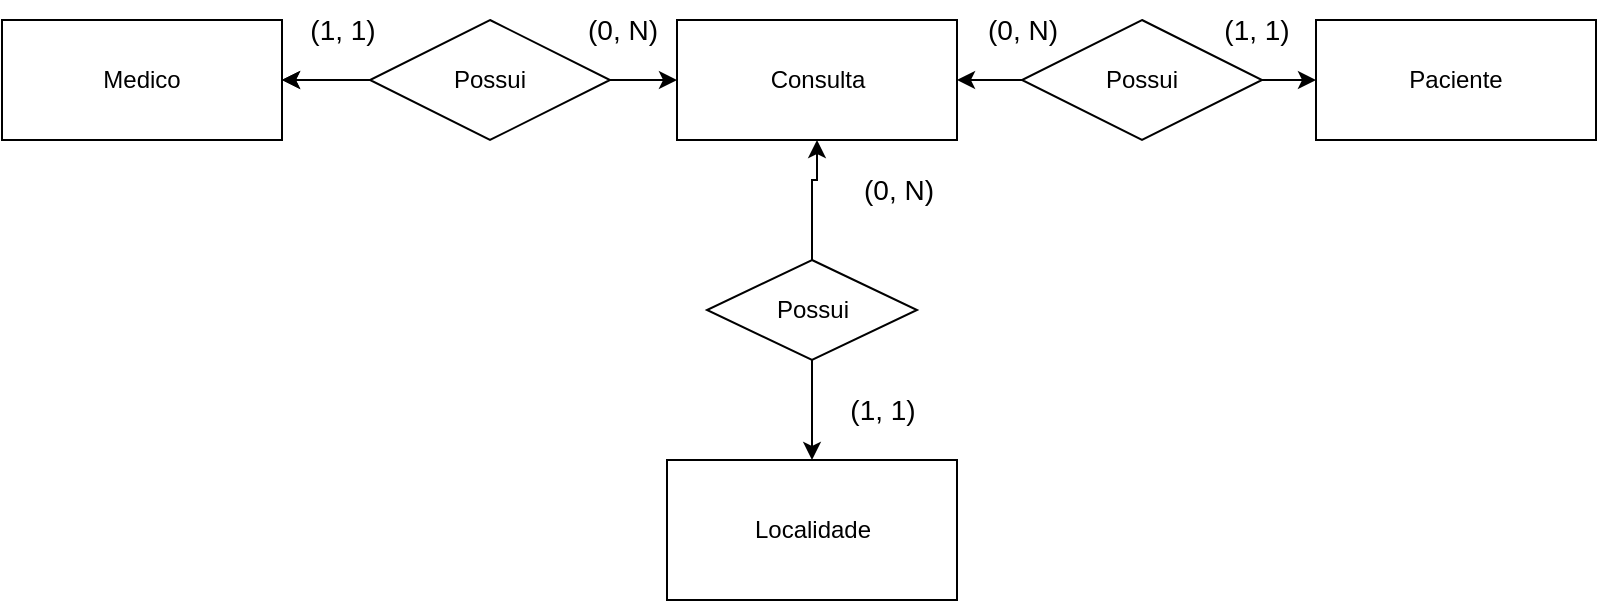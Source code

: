 <mxfile version="26.2.3" pages="3">
  <diagram name="Modelo Conceitual" id="pre1NASIGJt4i8vfTxJK">
    <mxGraphModel dx="1044" dy="562" grid="1" gridSize="10" guides="1" tooltips="1" connect="1" arrows="1" fold="1" page="1" pageScale="1" pageWidth="827" pageHeight="1169" math="0" shadow="0">
      <root>
        <mxCell id="0" />
        <mxCell id="1" parent="0" />
        <mxCell id="M2KCgDMzmVNEUWWBMX7P-1" value="Medico" style="whiteSpace=wrap;html=1;align=center;" vertex="1" parent="1">
          <mxGeometry x="30" y="130" width="140" height="60" as="geometry" />
        </mxCell>
        <mxCell id="M2KCgDMzmVNEUWWBMX7P-2" value="Paciente" style="whiteSpace=wrap;html=1;align=center;" vertex="1" parent="1">
          <mxGeometry x="687" y="130" width="140" height="60" as="geometry" />
        </mxCell>
        <mxCell id="M2KCgDMzmVNEUWWBMX7P-3" value="Consulta" style="whiteSpace=wrap;html=1;align=center;" vertex="1" parent="1">
          <mxGeometry x="367.5" y="130" width="140" height="60" as="geometry" />
        </mxCell>
        <mxCell id="M2KCgDMzmVNEUWWBMX7P-4" value="Localidade" style="whiteSpace=wrap;html=1;align=center;" vertex="1" parent="1">
          <mxGeometry x="362.5" y="350" width="145" height="70" as="geometry" />
        </mxCell>
        <mxCell id="M2KCgDMzmVNEUWWBMX7P-13" style="edgeStyle=orthogonalEdgeStyle;rounded=0;orthogonalLoop=1;jettySize=auto;html=1;entryX=1;entryY=0.5;entryDx=0;entryDy=0;" edge="1" parent="1" source="M2KCgDMzmVNEUWWBMX7P-12" target="M2KCgDMzmVNEUWWBMX7P-1">
          <mxGeometry relative="1" as="geometry" />
        </mxCell>
        <mxCell id="M2KCgDMzmVNEUWWBMX7P-14" style="edgeStyle=orthogonalEdgeStyle;rounded=0;orthogonalLoop=1;jettySize=auto;html=1;entryX=0;entryY=0.5;entryDx=0;entryDy=0;" edge="1" parent="1" source="M2KCgDMzmVNEUWWBMX7P-12" target="M2KCgDMzmVNEUWWBMX7P-3">
          <mxGeometry relative="1" as="geometry" />
        </mxCell>
        <mxCell id="M2KCgDMzmVNEUWWBMX7P-15" value="" style="edgeStyle=orthogonalEdgeStyle;rounded=0;orthogonalLoop=1;jettySize=auto;html=1;strokeColor=default;" edge="1" parent="1" source="M2KCgDMzmVNEUWWBMX7P-12" target="M2KCgDMzmVNEUWWBMX7P-1">
          <mxGeometry relative="1" as="geometry" />
        </mxCell>
        <mxCell id="M2KCgDMzmVNEUWWBMX7P-12" value="Possui" style="shape=rhombus;perimeter=rhombusPerimeter;whiteSpace=wrap;html=1;align=center;" vertex="1" parent="1">
          <mxGeometry x="214" y="130" width="120" height="60" as="geometry" />
        </mxCell>
        <mxCell id="M2KCgDMzmVNEUWWBMX7P-17" style="edgeStyle=orthogonalEdgeStyle;rounded=0;orthogonalLoop=1;jettySize=auto;html=1;entryX=1;entryY=0.5;entryDx=0;entryDy=0;" edge="1" parent="1" source="M2KCgDMzmVNEUWWBMX7P-16" target="M2KCgDMzmVNEUWWBMX7P-3">
          <mxGeometry relative="1" as="geometry" />
        </mxCell>
        <mxCell id="M2KCgDMzmVNEUWWBMX7P-18" style="edgeStyle=orthogonalEdgeStyle;rounded=0;orthogonalLoop=1;jettySize=auto;html=1;" edge="1" parent="1" source="M2KCgDMzmVNEUWWBMX7P-16" target="M2KCgDMzmVNEUWWBMX7P-2">
          <mxGeometry relative="1" as="geometry" />
        </mxCell>
        <mxCell id="M2KCgDMzmVNEUWWBMX7P-16" value="Possui" style="shape=rhombus;perimeter=rhombusPerimeter;whiteSpace=wrap;html=1;align=center;" vertex="1" parent="1">
          <mxGeometry x="540" y="130" width="120" height="60" as="geometry" />
        </mxCell>
        <mxCell id="M2KCgDMzmVNEUWWBMX7P-20" style="edgeStyle=orthogonalEdgeStyle;rounded=0;orthogonalLoop=1;jettySize=auto;html=1;entryX=0.5;entryY=1;entryDx=0;entryDy=0;" edge="1" parent="1" source="M2KCgDMzmVNEUWWBMX7P-19" target="M2KCgDMzmVNEUWWBMX7P-3">
          <mxGeometry relative="1" as="geometry">
            <Array as="points">
              <mxPoint x="435" y="210" />
              <mxPoint x="438" y="210" />
            </Array>
          </mxGeometry>
        </mxCell>
        <mxCell id="M2KCgDMzmVNEUWWBMX7P-21" style="edgeStyle=orthogonalEdgeStyle;rounded=0;orthogonalLoop=1;jettySize=auto;html=1;entryX=0.5;entryY=0;entryDx=0;entryDy=0;" edge="1" parent="1" source="M2KCgDMzmVNEUWWBMX7P-19" target="M2KCgDMzmVNEUWWBMX7P-4">
          <mxGeometry relative="1" as="geometry" />
        </mxCell>
        <mxCell id="M2KCgDMzmVNEUWWBMX7P-19" value="Possui" style="shape=rhombus;perimeter=rhombusPerimeter;whiteSpace=wrap;html=1;align=center;" vertex="1" parent="1">
          <mxGeometry x="382.5" y="250" width="105" height="50" as="geometry" />
        </mxCell>
        <mxCell id="M2KCgDMzmVNEUWWBMX7P-22" value="&lt;font style=&quot;font-size: 14px;&quot;&gt;(1, 1)&lt;/font&gt;" style="text;html=1;align=center;verticalAlign=middle;resizable=0;points=[];autosize=1;strokeColor=none;fillColor=none;" vertex="1" parent="1">
          <mxGeometry x="170" y="120" width="60" height="30" as="geometry" />
        </mxCell>
        <mxCell id="M2KCgDMzmVNEUWWBMX7P-23" value="&lt;font style=&quot;font-size: 14px;&quot;&gt;(0, N)&lt;/font&gt;" style="text;html=1;align=center;verticalAlign=middle;resizable=0;points=[];autosize=1;strokeColor=none;fillColor=none;" vertex="1" parent="1">
          <mxGeometry x="310" y="120" width="60" height="30" as="geometry" />
        </mxCell>
        <mxCell id="M2KCgDMzmVNEUWWBMX7P-25" value="&lt;font style=&quot;font-size: 14px;&quot;&gt;(1, 1)&lt;/font&gt;" style="text;html=1;align=center;verticalAlign=middle;resizable=0;points=[];autosize=1;strokeColor=none;fillColor=none;" vertex="1" parent="1">
          <mxGeometry x="627" y="120" width="60" height="30" as="geometry" />
        </mxCell>
        <mxCell id="M2KCgDMzmVNEUWWBMX7P-26" value="&lt;font style=&quot;font-size: 14px;&quot;&gt;(0, N)&lt;/font&gt;" style="text;html=1;align=center;verticalAlign=middle;resizable=0;points=[];autosize=1;strokeColor=none;fillColor=none;" vertex="1" parent="1">
          <mxGeometry x="510" y="120" width="60" height="30" as="geometry" />
        </mxCell>
        <mxCell id="M2KCgDMzmVNEUWWBMX7P-27" value="&lt;font style=&quot;font-size: 14px;&quot;&gt;(1, 1)&lt;/font&gt;" style="text;html=1;align=center;verticalAlign=middle;resizable=0;points=[];autosize=1;strokeColor=none;fillColor=none;" vertex="1" parent="1">
          <mxGeometry x="440" y="310" width="60" height="30" as="geometry" />
        </mxCell>
        <mxCell id="M2KCgDMzmVNEUWWBMX7P-28" value="&lt;font style=&quot;font-size: 14px;&quot;&gt;(0, N)&lt;/font&gt;" style="text;html=1;align=center;verticalAlign=middle;resizable=0;points=[];autosize=1;strokeColor=none;fillColor=none;" vertex="1" parent="1">
          <mxGeometry x="447.5" y="200" width="60" height="30" as="geometry" />
        </mxCell>
      </root>
    </mxGraphModel>
  </diagram>
  <diagram id="UL0iaO7NlZHi1M9W-HQL" name="Modelo Logico">
    <mxGraphModel dx="1044" dy="562" grid="1" gridSize="10" guides="1" tooltips="1" connect="1" arrows="1" fold="1" page="1" pageScale="1" pageWidth="827" pageHeight="1169" math="0" shadow="0">
      <root>
        <mxCell id="0" />
        <mxCell id="1" parent="0" />
        <mxCell id="qvB44oKjFQ6xCE5DF75b-14" value="Consulta" style="shape=table;startSize=30;container=1;collapsible=1;childLayout=tableLayout;fixedRows=1;rowLines=0;fontStyle=1;align=center;resizeLast=1;html=1;" vertex="1" parent="1">
          <mxGeometry x="270" y="161" width="190" height="209" as="geometry" />
        </mxCell>
        <mxCell id="qvB44oKjFQ6xCE5DF75b-15" value="" style="shape=tableRow;horizontal=0;startSize=0;swimlaneHead=0;swimlaneBody=0;fillColor=none;collapsible=0;dropTarget=0;points=[[0,0.5],[1,0.5]];portConstraint=eastwest;top=0;left=0;right=0;bottom=1;" vertex="1" parent="qvB44oKjFQ6xCE5DF75b-14">
          <mxGeometry y="30" width="190" height="30" as="geometry" />
        </mxCell>
        <mxCell id="qvB44oKjFQ6xCE5DF75b-16" value="PK" style="shape=partialRectangle;connectable=0;fillColor=none;top=0;left=0;bottom=0;right=0;fontStyle=1;overflow=hidden;whiteSpace=wrap;html=1;" vertex="1" parent="qvB44oKjFQ6xCE5DF75b-15">
          <mxGeometry width="30" height="30" as="geometry">
            <mxRectangle width="30" height="30" as="alternateBounds" />
          </mxGeometry>
        </mxCell>
        <mxCell id="qvB44oKjFQ6xCE5DF75b-17" value="IDConsulta" style="shape=partialRectangle;connectable=0;fillColor=none;top=0;left=0;bottom=0;right=0;align=left;spacingLeft=6;fontStyle=5;overflow=hidden;whiteSpace=wrap;html=1;" vertex="1" parent="qvB44oKjFQ6xCE5DF75b-15">
          <mxGeometry x="30" width="160" height="30" as="geometry">
            <mxRectangle width="160" height="30" as="alternateBounds" />
          </mxGeometry>
        </mxCell>
        <mxCell id="qvB44oKjFQ6xCE5DF75b-18" value="" style="shape=tableRow;horizontal=0;startSize=0;swimlaneHead=0;swimlaneBody=0;fillColor=none;collapsible=0;dropTarget=0;points=[[0,0.5],[1,0.5]];portConstraint=eastwest;top=0;left=0;right=0;bottom=0;" vertex="1" parent="qvB44oKjFQ6xCE5DF75b-14">
          <mxGeometry y="60" width="190" height="20" as="geometry" />
        </mxCell>
        <mxCell id="qvB44oKjFQ6xCE5DF75b-19" value="" style="shape=partialRectangle;connectable=0;fillColor=none;top=0;left=0;bottom=0;right=0;editable=1;overflow=hidden;whiteSpace=wrap;html=1;" vertex="1" parent="qvB44oKjFQ6xCE5DF75b-18">
          <mxGeometry width="30" height="20" as="geometry">
            <mxRectangle width="30" height="20" as="alternateBounds" />
          </mxGeometry>
        </mxCell>
        <mxCell id="qvB44oKjFQ6xCE5DF75b-20" value="Horario" style="shape=partialRectangle;connectable=0;fillColor=none;top=0;left=0;bottom=0;right=0;align=left;spacingLeft=6;overflow=hidden;whiteSpace=wrap;html=1;" vertex="1" parent="qvB44oKjFQ6xCE5DF75b-18">
          <mxGeometry x="30" width="160" height="20" as="geometry">
            <mxRectangle width="160" height="20" as="alternateBounds" />
          </mxGeometry>
        </mxCell>
        <mxCell id="qvB44oKjFQ6xCE5DF75b-21" value="" style="shape=tableRow;horizontal=0;startSize=0;swimlaneHead=0;swimlaneBody=0;fillColor=none;collapsible=0;dropTarget=0;points=[[0,0.5],[1,0.5]];portConstraint=eastwest;top=0;left=0;right=0;bottom=0;" vertex="1" parent="qvB44oKjFQ6xCE5DF75b-14">
          <mxGeometry y="80" width="190" height="30" as="geometry" />
        </mxCell>
        <mxCell id="qvB44oKjFQ6xCE5DF75b-22" value="" style="shape=partialRectangle;connectable=0;fillColor=none;top=0;left=0;bottom=0;right=0;editable=1;overflow=hidden;whiteSpace=wrap;html=1;" vertex="1" parent="qvB44oKjFQ6xCE5DF75b-21">
          <mxGeometry width="30" height="30" as="geometry">
            <mxRectangle width="30" height="30" as="alternateBounds" />
          </mxGeometry>
        </mxCell>
        <mxCell id="qvB44oKjFQ6xCE5DF75b-23" value="Data" style="shape=partialRectangle;connectable=0;fillColor=none;top=0;left=0;bottom=0;right=0;align=left;spacingLeft=6;overflow=hidden;whiteSpace=wrap;html=1;" vertex="1" parent="qvB44oKjFQ6xCE5DF75b-21">
          <mxGeometry x="30" width="160" height="30" as="geometry">
            <mxRectangle width="160" height="30" as="alternateBounds" />
          </mxGeometry>
        </mxCell>
        <mxCell id="qvB44oKjFQ6xCE5DF75b-111" value="" style="shape=tableRow;horizontal=0;startSize=0;swimlaneHead=0;swimlaneBody=0;fillColor=none;collapsible=0;dropTarget=0;points=[[0,0.5],[1,0.5]];portConstraint=eastwest;top=0;left=0;right=0;bottom=1;" vertex="1" parent="qvB44oKjFQ6xCE5DF75b-14">
          <mxGeometry y="110" width="190" height="30" as="geometry" />
        </mxCell>
        <mxCell id="qvB44oKjFQ6xCE5DF75b-112" value="PK" style="shape=partialRectangle;connectable=0;fillColor=none;top=0;left=0;bottom=0;right=0;fontStyle=1;overflow=hidden;whiteSpace=wrap;html=1;" vertex="1" parent="qvB44oKjFQ6xCE5DF75b-111">
          <mxGeometry width="30" height="30" as="geometry">
            <mxRectangle width="30" height="30" as="alternateBounds" />
          </mxGeometry>
        </mxCell>
        <mxCell id="qvB44oKjFQ6xCE5DF75b-113" value="IDMedico" style="shape=partialRectangle;connectable=0;fillColor=none;top=0;left=0;bottom=0;right=0;align=left;spacingLeft=6;fontStyle=5;overflow=hidden;whiteSpace=wrap;html=1;" vertex="1" parent="qvB44oKjFQ6xCE5DF75b-111">
          <mxGeometry x="30" width="160" height="30" as="geometry">
            <mxRectangle width="160" height="30" as="alternateBounds" />
          </mxGeometry>
        </mxCell>
        <mxCell id="qvB44oKjFQ6xCE5DF75b-51" value="Paciente" style="shape=table;startSize=30;container=1;collapsible=1;childLayout=tableLayout;fixedRows=1;rowLines=0;fontStyle=1;align=center;resizeLast=1;html=1;" vertex="1" parent="1">
          <mxGeometry x="570" y="160" width="180" height="230" as="geometry" />
        </mxCell>
        <mxCell id="qvB44oKjFQ6xCE5DF75b-52" value="" style="shape=tableRow;horizontal=0;startSize=0;swimlaneHead=0;swimlaneBody=0;fillColor=none;collapsible=0;dropTarget=0;points=[[0,0.5],[1,0.5]];portConstraint=eastwest;top=0;left=0;right=0;bottom=1;" vertex="1" parent="qvB44oKjFQ6xCE5DF75b-51">
          <mxGeometry y="30" width="180" height="30" as="geometry" />
        </mxCell>
        <mxCell id="qvB44oKjFQ6xCE5DF75b-53" value="PK" style="shape=partialRectangle;connectable=0;fillColor=none;top=0;left=0;bottom=0;right=0;fontStyle=1;overflow=hidden;whiteSpace=wrap;html=1;" vertex="1" parent="qvB44oKjFQ6xCE5DF75b-52">
          <mxGeometry width="30" height="30" as="geometry">
            <mxRectangle width="30" height="30" as="alternateBounds" />
          </mxGeometry>
        </mxCell>
        <mxCell id="qvB44oKjFQ6xCE5DF75b-54" value="IDPaciente" style="shape=partialRectangle;connectable=0;fillColor=none;top=0;left=0;bottom=0;right=0;align=left;spacingLeft=6;fontStyle=5;overflow=hidden;whiteSpace=wrap;html=1;" vertex="1" parent="qvB44oKjFQ6xCE5DF75b-52">
          <mxGeometry x="30" width="150" height="30" as="geometry">
            <mxRectangle width="150" height="30" as="alternateBounds" />
          </mxGeometry>
        </mxCell>
        <mxCell id="qvB44oKjFQ6xCE5DF75b-55" value="" style="shape=tableRow;horizontal=0;startSize=0;swimlaneHead=0;swimlaneBody=0;fillColor=none;collapsible=0;dropTarget=0;points=[[0,0.5],[1,0.5]];portConstraint=eastwest;top=0;left=0;right=0;bottom=0;" vertex="1" parent="qvB44oKjFQ6xCE5DF75b-51">
          <mxGeometry y="60" width="180" height="20" as="geometry" />
        </mxCell>
        <mxCell id="qvB44oKjFQ6xCE5DF75b-56" value="" style="shape=partialRectangle;connectable=0;fillColor=none;top=0;left=0;bottom=0;right=0;editable=1;overflow=hidden;whiteSpace=wrap;html=1;" vertex="1" parent="qvB44oKjFQ6xCE5DF75b-55">
          <mxGeometry width="30" height="20" as="geometry">
            <mxRectangle width="30" height="20" as="alternateBounds" />
          </mxGeometry>
        </mxCell>
        <mxCell id="qvB44oKjFQ6xCE5DF75b-57" value="Nome" style="shape=partialRectangle;connectable=0;fillColor=none;top=0;left=0;bottom=0;right=0;align=left;spacingLeft=6;overflow=hidden;whiteSpace=wrap;html=1;" vertex="1" parent="qvB44oKjFQ6xCE5DF75b-55">
          <mxGeometry x="30" width="150" height="20" as="geometry">
            <mxRectangle width="150" height="20" as="alternateBounds" />
          </mxGeometry>
        </mxCell>
        <mxCell id="qvB44oKjFQ6xCE5DF75b-58" value="" style="shape=tableRow;horizontal=0;startSize=0;swimlaneHead=0;swimlaneBody=0;fillColor=none;collapsible=0;dropTarget=0;points=[[0,0.5],[1,0.5]];portConstraint=eastwest;top=0;left=0;right=0;bottom=0;" vertex="1" parent="qvB44oKjFQ6xCE5DF75b-51">
          <mxGeometry y="80" width="180" height="30" as="geometry" />
        </mxCell>
        <mxCell id="qvB44oKjFQ6xCE5DF75b-59" value="" style="shape=partialRectangle;connectable=0;fillColor=none;top=0;left=0;bottom=0;right=0;editable=1;overflow=hidden;whiteSpace=wrap;html=1;" vertex="1" parent="qvB44oKjFQ6xCE5DF75b-58">
          <mxGeometry width="30" height="30" as="geometry">
            <mxRectangle width="30" height="30" as="alternateBounds" />
          </mxGeometry>
        </mxCell>
        <mxCell id="qvB44oKjFQ6xCE5DF75b-60" value="CPF" style="shape=partialRectangle;connectable=0;fillColor=none;top=0;left=0;bottom=0;right=0;align=left;spacingLeft=6;overflow=hidden;whiteSpace=wrap;html=1;" vertex="1" parent="qvB44oKjFQ6xCE5DF75b-58">
          <mxGeometry x="30" width="150" height="30" as="geometry">
            <mxRectangle width="150" height="30" as="alternateBounds" />
          </mxGeometry>
        </mxCell>
        <mxCell id="qvB44oKjFQ6xCE5DF75b-61" value="" style="shape=tableRow;horizontal=0;startSize=0;swimlaneHead=0;swimlaneBody=0;fillColor=none;collapsible=0;dropTarget=0;points=[[0,0.5],[1,0.5]];portConstraint=eastwest;top=0;left=0;right=0;bottom=0;" vertex="1" parent="qvB44oKjFQ6xCE5DF75b-51">
          <mxGeometry y="110" width="180" height="30" as="geometry" />
        </mxCell>
        <mxCell id="qvB44oKjFQ6xCE5DF75b-62" value="" style="shape=partialRectangle;connectable=0;fillColor=none;top=0;left=0;bottom=0;right=0;editable=1;overflow=hidden;whiteSpace=wrap;html=1;" vertex="1" parent="qvB44oKjFQ6xCE5DF75b-61">
          <mxGeometry width="30" height="30" as="geometry">
            <mxRectangle width="30" height="30" as="alternateBounds" />
          </mxGeometry>
        </mxCell>
        <mxCell id="qvB44oKjFQ6xCE5DF75b-63" value="Convênio" style="shape=partialRectangle;connectable=0;fillColor=none;top=0;left=0;bottom=0;right=0;align=left;spacingLeft=6;overflow=hidden;whiteSpace=wrap;html=1;" vertex="1" parent="qvB44oKjFQ6xCE5DF75b-61">
          <mxGeometry x="30" width="150" height="30" as="geometry">
            <mxRectangle width="150" height="30" as="alternateBounds" />
          </mxGeometry>
        </mxCell>
        <mxCell id="qvB44oKjFQ6xCE5DF75b-64" value="Localidade" style="shape=table;startSize=30;container=1;collapsible=1;childLayout=tableLayout;fixedRows=1;rowLines=0;fontStyle=1;align=center;resizeLast=1;html=1;" vertex="1" parent="1">
          <mxGeometry x="280" y="420" width="180" height="200" as="geometry" />
        </mxCell>
        <mxCell id="qvB44oKjFQ6xCE5DF75b-65" value="" style="shape=tableRow;horizontal=0;startSize=0;swimlaneHead=0;swimlaneBody=0;fillColor=none;collapsible=0;dropTarget=0;points=[[0,0.5],[1,0.5]];portConstraint=eastwest;top=0;left=0;right=0;bottom=1;" vertex="1" parent="qvB44oKjFQ6xCE5DF75b-64">
          <mxGeometry y="30" width="180" height="30" as="geometry" />
        </mxCell>
        <mxCell id="qvB44oKjFQ6xCE5DF75b-66" value="PK" style="shape=partialRectangle;connectable=0;fillColor=none;top=0;left=0;bottom=0;right=0;fontStyle=1;overflow=hidden;whiteSpace=wrap;html=1;" vertex="1" parent="qvB44oKjFQ6xCE5DF75b-65">
          <mxGeometry width="30" height="30" as="geometry">
            <mxRectangle width="30" height="30" as="alternateBounds" />
          </mxGeometry>
        </mxCell>
        <mxCell id="qvB44oKjFQ6xCE5DF75b-67" value="IDLocalidade" style="shape=partialRectangle;connectable=0;fillColor=none;top=0;left=0;bottom=0;right=0;align=left;spacingLeft=6;fontStyle=5;overflow=hidden;whiteSpace=wrap;html=1;" vertex="1" parent="qvB44oKjFQ6xCE5DF75b-65">
          <mxGeometry x="30" width="150" height="30" as="geometry">
            <mxRectangle width="150" height="30" as="alternateBounds" />
          </mxGeometry>
        </mxCell>
        <mxCell id="qvB44oKjFQ6xCE5DF75b-68" value="" style="shape=tableRow;horizontal=0;startSize=0;swimlaneHead=0;swimlaneBody=0;fillColor=none;collapsible=0;dropTarget=0;points=[[0,0.5],[1,0.5]];portConstraint=eastwest;top=0;left=0;right=0;bottom=0;" vertex="1" parent="qvB44oKjFQ6xCE5DF75b-64">
          <mxGeometry y="60" width="180" height="20" as="geometry" />
        </mxCell>
        <mxCell id="qvB44oKjFQ6xCE5DF75b-69" value="" style="shape=partialRectangle;connectable=0;fillColor=none;top=0;left=0;bottom=0;right=0;editable=1;overflow=hidden;whiteSpace=wrap;html=1;" vertex="1" parent="qvB44oKjFQ6xCE5DF75b-68">
          <mxGeometry width="30" height="20" as="geometry">
            <mxRectangle width="30" height="20" as="alternateBounds" />
          </mxGeometry>
        </mxCell>
        <mxCell id="qvB44oKjFQ6xCE5DF75b-70" value="Endereco" style="shape=partialRectangle;connectable=0;fillColor=none;top=0;left=0;bottom=0;right=0;align=left;spacingLeft=6;overflow=hidden;whiteSpace=wrap;html=1;" vertex="1" parent="qvB44oKjFQ6xCE5DF75b-68">
          <mxGeometry x="30" width="150" height="20" as="geometry">
            <mxRectangle width="150" height="20" as="alternateBounds" />
          </mxGeometry>
        </mxCell>
        <mxCell id="qvB44oKjFQ6xCE5DF75b-71" value="" style="shape=tableRow;horizontal=0;startSize=0;swimlaneHead=0;swimlaneBody=0;fillColor=none;collapsible=0;dropTarget=0;points=[[0,0.5],[1,0.5]];portConstraint=eastwest;top=0;left=0;right=0;bottom=0;" vertex="1" parent="qvB44oKjFQ6xCE5DF75b-64">
          <mxGeometry y="80" width="180" height="30" as="geometry" />
        </mxCell>
        <mxCell id="qvB44oKjFQ6xCE5DF75b-72" value="" style="shape=partialRectangle;connectable=0;fillColor=none;top=0;left=0;bottom=0;right=0;editable=1;overflow=hidden;whiteSpace=wrap;html=1;" vertex="1" parent="qvB44oKjFQ6xCE5DF75b-71">
          <mxGeometry width="30" height="30" as="geometry">
            <mxRectangle width="30" height="30" as="alternateBounds" />
          </mxGeometry>
        </mxCell>
        <mxCell id="qvB44oKjFQ6xCE5DF75b-73" value="Bairro" style="shape=partialRectangle;connectable=0;fillColor=none;top=0;left=0;bottom=0;right=0;align=left;spacingLeft=6;overflow=hidden;whiteSpace=wrap;html=1;" vertex="1" parent="qvB44oKjFQ6xCE5DF75b-71">
          <mxGeometry x="30" width="150" height="30" as="geometry">
            <mxRectangle width="150" height="30" as="alternateBounds" />
          </mxGeometry>
        </mxCell>
        <mxCell id="qvB44oKjFQ6xCE5DF75b-74" value="" style="shape=tableRow;horizontal=0;startSize=0;swimlaneHead=0;swimlaneBody=0;fillColor=none;collapsible=0;dropTarget=0;points=[[0,0.5],[1,0.5]];portConstraint=eastwest;top=0;left=0;right=0;bottom=0;" vertex="1" parent="qvB44oKjFQ6xCE5DF75b-64">
          <mxGeometry y="110" width="180" height="30" as="geometry" />
        </mxCell>
        <mxCell id="qvB44oKjFQ6xCE5DF75b-75" value="" style="shape=partialRectangle;connectable=0;fillColor=none;top=0;left=0;bottom=0;right=0;editable=1;overflow=hidden;whiteSpace=wrap;html=1;" vertex="1" parent="qvB44oKjFQ6xCE5DF75b-74">
          <mxGeometry width="30" height="30" as="geometry">
            <mxRectangle width="30" height="30" as="alternateBounds" />
          </mxGeometry>
        </mxCell>
        <mxCell id="qvB44oKjFQ6xCE5DF75b-76" value="Cidade" style="shape=partialRectangle;connectable=0;fillColor=none;top=0;left=0;bottom=0;right=0;align=left;spacingLeft=6;overflow=hidden;whiteSpace=wrap;html=1;" vertex="1" parent="qvB44oKjFQ6xCE5DF75b-74">
          <mxGeometry x="30" width="150" height="30" as="geometry">
            <mxRectangle width="150" height="30" as="alternateBounds" />
          </mxGeometry>
        </mxCell>
        <mxCell id="qvB44oKjFQ6xCE5DF75b-1" value="Medico" style="shape=table;startSize=30;container=1;collapsible=1;childLayout=tableLayout;fixedRows=1;rowLines=0;fontStyle=1;align=center;resizeLast=1;html=1;" vertex="1" parent="1">
          <mxGeometry x="10" y="160" width="160" height="190" as="geometry" />
        </mxCell>
        <mxCell id="qvB44oKjFQ6xCE5DF75b-2" value="" style="shape=tableRow;horizontal=0;startSize=0;swimlaneHead=0;swimlaneBody=0;fillColor=none;collapsible=0;dropTarget=0;points=[[0,0.5],[1,0.5]];portConstraint=eastwest;top=0;left=0;right=0;bottom=1;" vertex="1" parent="qvB44oKjFQ6xCE5DF75b-1">
          <mxGeometry y="30" width="160" height="30" as="geometry" />
        </mxCell>
        <mxCell id="qvB44oKjFQ6xCE5DF75b-3" value="PK" style="shape=partialRectangle;connectable=0;fillColor=none;top=0;left=0;bottom=0;right=0;fontStyle=1;overflow=hidden;whiteSpace=wrap;html=1;" vertex="1" parent="qvB44oKjFQ6xCE5DF75b-2">
          <mxGeometry width="30" height="30" as="geometry">
            <mxRectangle width="30" height="30" as="alternateBounds" />
          </mxGeometry>
        </mxCell>
        <mxCell id="qvB44oKjFQ6xCE5DF75b-4" value="IDMedico" style="shape=partialRectangle;connectable=0;fillColor=none;top=0;left=0;bottom=0;right=0;align=left;spacingLeft=6;fontStyle=5;overflow=hidden;whiteSpace=wrap;html=1;" vertex="1" parent="qvB44oKjFQ6xCE5DF75b-2">
          <mxGeometry x="30" width="130" height="30" as="geometry">
            <mxRectangle width="130" height="30" as="alternateBounds" />
          </mxGeometry>
        </mxCell>
        <mxCell id="qvB44oKjFQ6xCE5DF75b-5" value="" style="shape=tableRow;horizontal=0;startSize=0;swimlaneHead=0;swimlaneBody=0;fillColor=none;collapsible=0;dropTarget=0;points=[[0,0.5],[1,0.5]];portConstraint=eastwest;top=0;left=0;right=0;bottom=0;" vertex="1" parent="qvB44oKjFQ6xCE5DF75b-1">
          <mxGeometry y="60" width="160" height="20" as="geometry" />
        </mxCell>
        <mxCell id="qvB44oKjFQ6xCE5DF75b-6" value="" style="shape=partialRectangle;connectable=0;fillColor=none;top=0;left=0;bottom=0;right=0;editable=1;overflow=hidden;whiteSpace=wrap;html=1;" vertex="1" parent="qvB44oKjFQ6xCE5DF75b-5">
          <mxGeometry width="30" height="20" as="geometry">
            <mxRectangle width="30" height="20" as="alternateBounds" />
          </mxGeometry>
        </mxCell>
        <mxCell id="qvB44oKjFQ6xCE5DF75b-7" value="Nome" style="shape=partialRectangle;connectable=0;fillColor=none;top=0;left=0;bottom=0;right=0;align=left;spacingLeft=6;overflow=hidden;whiteSpace=wrap;html=1;" vertex="1" parent="qvB44oKjFQ6xCE5DF75b-5">
          <mxGeometry x="30" width="130" height="20" as="geometry">
            <mxRectangle width="130" height="20" as="alternateBounds" />
          </mxGeometry>
        </mxCell>
        <mxCell id="qvB44oKjFQ6xCE5DF75b-8" value="" style="shape=tableRow;horizontal=0;startSize=0;swimlaneHead=0;swimlaneBody=0;fillColor=none;collapsible=0;dropTarget=0;points=[[0,0.5],[1,0.5]];portConstraint=eastwest;top=0;left=0;right=0;bottom=0;" vertex="1" parent="qvB44oKjFQ6xCE5DF75b-1">
          <mxGeometry y="80" width="160" height="30" as="geometry" />
        </mxCell>
        <mxCell id="qvB44oKjFQ6xCE5DF75b-9" value="" style="shape=partialRectangle;connectable=0;fillColor=none;top=0;left=0;bottom=0;right=0;editable=1;overflow=hidden;whiteSpace=wrap;html=1;" vertex="1" parent="qvB44oKjFQ6xCE5DF75b-8">
          <mxGeometry width="30" height="30" as="geometry">
            <mxRectangle width="30" height="30" as="alternateBounds" />
          </mxGeometry>
        </mxCell>
        <mxCell id="qvB44oKjFQ6xCE5DF75b-10" value="Especialidades" style="shape=partialRectangle;connectable=0;fillColor=none;top=0;left=0;bottom=0;right=0;align=left;spacingLeft=6;overflow=hidden;whiteSpace=wrap;html=1;" vertex="1" parent="qvB44oKjFQ6xCE5DF75b-8">
          <mxGeometry x="30" width="130" height="30" as="geometry">
            <mxRectangle width="130" height="30" as="alternateBounds" />
          </mxGeometry>
        </mxCell>
        <mxCell id="qvB44oKjFQ6xCE5DF75b-11" value="" style="shape=tableRow;horizontal=0;startSize=0;swimlaneHead=0;swimlaneBody=0;fillColor=none;collapsible=0;dropTarget=0;points=[[0,0.5],[1,0.5]];portConstraint=eastwest;top=0;left=0;right=0;bottom=0;" vertex="1" parent="qvB44oKjFQ6xCE5DF75b-1">
          <mxGeometry y="110" width="160" height="30" as="geometry" />
        </mxCell>
        <mxCell id="qvB44oKjFQ6xCE5DF75b-12" value="" style="shape=partialRectangle;connectable=0;fillColor=none;top=0;left=0;bottom=0;right=0;editable=1;overflow=hidden;whiteSpace=wrap;html=1;" vertex="1" parent="qvB44oKjFQ6xCE5DF75b-11">
          <mxGeometry width="30" height="30" as="geometry">
            <mxRectangle width="30" height="30" as="alternateBounds" />
          </mxGeometry>
        </mxCell>
        <mxCell id="qvB44oKjFQ6xCE5DF75b-13" value="CRM" style="shape=partialRectangle;connectable=0;fillColor=none;top=0;left=0;bottom=0;right=0;align=left;spacingLeft=6;overflow=hidden;whiteSpace=wrap;html=1;" vertex="1" parent="qvB44oKjFQ6xCE5DF75b-11">
          <mxGeometry x="30" width="130" height="30" as="geometry">
            <mxRectangle width="130" height="30" as="alternateBounds" />
          </mxGeometry>
        </mxCell>
        <mxCell id="qvB44oKjFQ6xCE5DF75b-77" value="&lt;font&gt;Hor de Trabalho&lt;/font&gt;" style="text;html=1;align=center;verticalAlign=middle;resizable=0;points=[];autosize=1;strokeColor=none;fillColor=none;" vertex="1" parent="1">
          <mxGeometry x="35" y="295" width="110" height="30" as="geometry" />
        </mxCell>
        <mxCell id="qvB44oKjFQ6xCE5DF75b-78" value="&lt;font style=&quot;font-size: 13px;&quot;&gt;Endereço&lt;/font&gt;" style="text;html=1;align=center;verticalAlign=middle;resizable=0;points=[];autosize=1;strokeColor=none;fillColor=none;" vertex="1" parent="1">
          <mxGeometry x="595" y="300" width="80" height="30" as="geometry" />
        </mxCell>
        <mxCell id="qvB44oKjFQ6xCE5DF75b-79" value="DataNascimeto" style="text;html=1;align=center;verticalAlign=middle;resizable=0;points=[];autosize=1;strokeColor=none;fillColor=none;" vertex="1" parent="1">
          <mxGeometry x="594" y="325" width="110" height="30" as="geometry" />
        </mxCell>
        <mxCell id="qvB44oKjFQ6xCE5DF75b-80" value="Sexo" style="text;html=1;align=center;verticalAlign=middle;resizable=0;points=[];autosize=1;strokeColor=none;fillColor=none;" vertex="1" parent="1">
          <mxGeometry x="597" y="350" width="50" height="30" as="geometry" />
        </mxCell>
        <mxCell id="qvB44oKjFQ6xCE5DF75b-81" value="Estado" style="text;html=1;align=center;verticalAlign=middle;resizable=0;points=[];autosize=1;strokeColor=none;fillColor=none;" vertex="1" parent="1">
          <mxGeometry x="307" y="555" width="60" height="30" as="geometry" />
        </mxCell>
        <mxCell id="qvB44oKjFQ6xCE5DF75b-82" value="CEP" style="text;html=1;align=center;verticalAlign=middle;resizable=0;points=[];autosize=1;strokeColor=none;fillColor=none;" vertex="1" parent="1">
          <mxGeometry x="306" y="580" width="50" height="30" as="geometry" />
        </mxCell>
        <mxCell id="qvB44oKjFQ6xCE5DF75b-83" value="" style="shape=tableRow;horizontal=0;startSize=0;swimlaneHead=0;swimlaneBody=0;fillColor=none;collapsible=0;dropTarget=0;points=[[0,0.5],[1,0.5]];portConstraint=eastwest;top=0;left=0;right=0;bottom=1;" vertex="1" parent="1">
          <mxGeometry x="270" y="270" width="190" height="30" as="geometry" />
        </mxCell>
        <mxCell id="qvB44oKjFQ6xCE5DF75b-86" value="" style="shape=tableRow;horizontal=0;startSize=0;swimlaneHead=0;swimlaneBody=0;fillColor=none;collapsible=0;dropTarget=0;points=[[0,0.5],[1,0.5]];portConstraint=eastwest;top=0;left=0;right=0;bottom=1;" vertex="1" parent="1">
          <mxGeometry x="270" y="310" width="190" height="30" as="geometry" />
        </mxCell>
        <mxCell id="qvB44oKjFQ6xCE5DF75b-87" value="FK" style="shape=partialRectangle;connectable=0;fillColor=none;top=0;left=0;bottom=0;right=0;fontStyle=1;overflow=hidden;whiteSpace=wrap;html=1;" vertex="1" parent="qvB44oKjFQ6xCE5DF75b-86">
          <mxGeometry y="-6" width="30" height="30" as="geometry">
            <mxRectangle width="30" height="30" as="alternateBounds" />
          </mxGeometry>
        </mxCell>
        <mxCell id="qvB44oKjFQ6xCE5DF75b-88" value="IDPaciente" style="shape=partialRectangle;connectable=0;fillColor=none;top=0;left=0;bottom=0;right=0;align=left;spacingLeft=6;fontStyle=5;overflow=hidden;whiteSpace=wrap;html=1;" vertex="1" parent="qvB44oKjFQ6xCE5DF75b-86">
          <mxGeometry x="30" y="-6" width="160" height="30" as="geometry">
            <mxRectangle width="160" height="30" as="alternateBounds" />
          </mxGeometry>
        </mxCell>
        <mxCell id="qvB44oKjFQ6xCE5DF75b-92" value="" style="edgeStyle=entityRelationEdgeStyle;fontSize=12;html=1;endArrow=ERzeroToMany;startArrow=ERmandOne;rounded=0;exitX=1;exitY=0.5;exitDx=0;exitDy=0;entryX=0;entryY=0.5;entryDx=0;entryDy=0;" edge="1" parent="1" source="qvB44oKjFQ6xCE5DF75b-2" target="qvB44oKjFQ6xCE5DF75b-83">
          <mxGeometry width="100" height="100" relative="1" as="geometry">
            <mxPoint x="145" y="490" as="sourcePoint" />
            <mxPoint x="245" y="390" as="targetPoint" />
          </mxGeometry>
        </mxCell>
        <mxCell id="qvB44oKjFQ6xCE5DF75b-93" value="" style="edgeStyle=entityRelationEdgeStyle;fontSize=12;html=1;endArrow=ERzeroToMany;startArrow=ERmandOne;rounded=0;entryX=1;entryY=0.5;entryDx=0;entryDy=0;exitX=0;exitY=0.5;exitDx=0;exitDy=0;" edge="1" parent="1" source="qvB44oKjFQ6xCE5DF75b-52" target="qvB44oKjFQ6xCE5DF75b-86">
          <mxGeometry width="100" height="100" relative="1" as="geometry">
            <mxPoint x="530" y="210" as="sourcePoint" />
            <mxPoint x="594" y="440" as="targetPoint" />
            <Array as="points">
              <mxPoint x="574" y="490" />
              <mxPoint x="520" y="270" />
              <mxPoint x="520" y="270" />
              <mxPoint x="564" y="270" />
              <mxPoint x="510" y="290" />
              <mxPoint x="550" y="260" />
            </Array>
          </mxGeometry>
        </mxCell>
        <mxCell id="qvB44oKjFQ6xCE5DF75b-99" value="" style="edgeStyle=entityRelationEdgeStyle;fontSize=12;html=1;endArrow=ERzeroToMany;startArrow=ERmandOne;rounded=0;exitX=1;exitY=0.5;exitDx=0;exitDy=0;entryX=1;entryY=1;entryDx=0;entryDy=0;" edge="1" parent="1" source="qvB44oKjFQ6xCE5DF75b-65" target="qvB44oKjFQ6xCE5DF75b-14">
          <mxGeometry width="100" height="100" relative="1" as="geometry">
            <mxPoint x="300" y="347.5" as="sourcePoint" />
            <mxPoint x="460" y="362.5" as="targetPoint" />
            <Array as="points">
              <mxPoint x="330" y="262.5" />
            </Array>
          </mxGeometry>
        </mxCell>
        <mxCell id="qvB44oKjFQ6xCE5DF75b-85" value="IDLocalidade" style="shape=partialRectangle;connectable=0;fillColor=none;top=0;left=0;bottom=0;right=0;align=left;spacingLeft=6;fontStyle=5;overflow=hidden;whiteSpace=wrap;html=1;" vertex="1" parent="1">
          <mxGeometry x="310" y="340" width="160" height="30" as="geometry">
            <mxRectangle width="160" height="30" as="alternateBounds" />
          </mxGeometry>
        </mxCell>
        <mxCell id="qvB44oKjFQ6xCE5DF75b-84" value="FK" style="shape=partialRectangle;connectable=0;fillColor=none;top=0;left=0;bottom=0;right=0;fontStyle=1;overflow=hidden;whiteSpace=wrap;html=1;" vertex="1" parent="1">
          <mxGeometry x="270" y="340" width="30" height="30" as="geometry">
            <mxRectangle width="30" height="30" as="alternateBounds" />
          </mxGeometry>
        </mxCell>
      </root>
    </mxGraphModel>
  </diagram>
  <diagram name="Cópia do Modelo Físico" id="HLiDp4FF-ElzEQ4_qfdo">
    <mxGraphModel dx="1044" dy="562" grid="1" gridSize="10" guides="1" tooltips="1" connect="1" arrows="1" fold="1" page="1" pageScale="1" pageWidth="827" pageHeight="1169" math="0" shadow="0">
      <root>
        <mxCell id="F4gCBwgQuWGnk73GNF_E-0" />
        <mxCell id="F4gCBwgQuWGnk73GNF_E-1" parent="F4gCBwgQuWGnk73GNF_E-0" />
        <mxCell id="F4gCBwgQuWGnk73GNF_E-2" value="Consulta" style="shape=table;startSize=30;container=1;collapsible=1;childLayout=tableLayout;fixedRows=1;rowLines=0;fontStyle=1;align=center;resizeLast=1;html=1;" vertex="1" parent="F4gCBwgQuWGnk73GNF_E-1">
          <mxGeometry x="270" y="161" width="190" height="209" as="geometry" />
        </mxCell>
        <mxCell id="F4gCBwgQuWGnk73GNF_E-3" value="" style="shape=tableRow;horizontal=0;startSize=0;swimlaneHead=0;swimlaneBody=0;fillColor=none;collapsible=0;dropTarget=0;points=[[0,0.5],[1,0.5]];portConstraint=eastwest;top=0;left=0;right=0;bottom=1;" vertex="1" parent="F4gCBwgQuWGnk73GNF_E-2">
          <mxGeometry y="30" width="190" height="30" as="geometry" />
        </mxCell>
        <mxCell id="F4gCBwgQuWGnk73GNF_E-4" value="PK" style="shape=partialRectangle;connectable=0;fillColor=none;top=0;left=0;bottom=0;right=0;fontStyle=1;overflow=hidden;whiteSpace=wrap;html=1;" vertex="1" parent="F4gCBwgQuWGnk73GNF_E-3">
          <mxGeometry width="30" height="30" as="geometry">
            <mxRectangle width="30" height="30" as="alternateBounds" />
          </mxGeometry>
        </mxCell>
        <mxCell id="F4gCBwgQuWGnk73GNF_E-5" value="IDConsulta INT" style="shape=partialRectangle;connectable=0;fillColor=none;top=0;left=0;bottom=0;right=0;align=left;spacingLeft=6;fontStyle=5;overflow=hidden;whiteSpace=wrap;html=1;" vertex="1" parent="F4gCBwgQuWGnk73GNF_E-3">
          <mxGeometry x="30" width="160" height="30" as="geometry">
            <mxRectangle width="160" height="30" as="alternateBounds" />
          </mxGeometry>
        </mxCell>
        <mxCell id="F4gCBwgQuWGnk73GNF_E-6" value="" style="shape=tableRow;horizontal=0;startSize=0;swimlaneHead=0;swimlaneBody=0;fillColor=none;collapsible=0;dropTarget=0;points=[[0,0.5],[1,0.5]];portConstraint=eastwest;top=0;left=0;right=0;bottom=0;" vertex="1" parent="F4gCBwgQuWGnk73GNF_E-2">
          <mxGeometry y="60" width="190" height="20" as="geometry" />
        </mxCell>
        <mxCell id="F4gCBwgQuWGnk73GNF_E-7" value="" style="shape=partialRectangle;connectable=0;fillColor=none;top=0;left=0;bottom=0;right=0;editable=1;overflow=hidden;whiteSpace=wrap;html=1;" vertex="1" parent="F4gCBwgQuWGnk73GNF_E-6">
          <mxGeometry width="30" height="20" as="geometry">
            <mxRectangle width="30" height="20" as="alternateBounds" />
          </mxGeometry>
        </mxCell>
        <mxCell id="F4gCBwgQuWGnk73GNF_E-8" value="Horario TIME" style="shape=partialRectangle;connectable=0;fillColor=none;top=0;left=0;bottom=0;right=0;align=left;spacingLeft=6;overflow=hidden;whiteSpace=wrap;html=1;" vertex="1" parent="F4gCBwgQuWGnk73GNF_E-6">
          <mxGeometry x="30" width="160" height="20" as="geometry">
            <mxRectangle width="160" height="20" as="alternateBounds" />
          </mxGeometry>
        </mxCell>
        <mxCell id="F4gCBwgQuWGnk73GNF_E-9" value="" style="shape=tableRow;horizontal=0;startSize=0;swimlaneHead=0;swimlaneBody=0;fillColor=none;collapsible=0;dropTarget=0;points=[[0,0.5],[1,0.5]];portConstraint=eastwest;top=0;left=0;right=0;bottom=0;" vertex="1" parent="F4gCBwgQuWGnk73GNF_E-2">
          <mxGeometry y="80" width="190" height="30" as="geometry" />
        </mxCell>
        <mxCell id="F4gCBwgQuWGnk73GNF_E-10" value="" style="shape=partialRectangle;connectable=0;fillColor=none;top=0;left=0;bottom=0;right=0;editable=1;overflow=hidden;whiteSpace=wrap;html=1;" vertex="1" parent="F4gCBwgQuWGnk73GNF_E-9">
          <mxGeometry width="30" height="30" as="geometry">
            <mxRectangle width="30" height="30" as="alternateBounds" />
          </mxGeometry>
        </mxCell>
        <mxCell id="F4gCBwgQuWGnk73GNF_E-11" value="Data DATE" style="shape=partialRectangle;connectable=0;fillColor=none;top=0;left=0;bottom=0;right=0;align=left;spacingLeft=6;overflow=hidden;whiteSpace=wrap;html=1;" vertex="1" parent="F4gCBwgQuWGnk73GNF_E-9">
          <mxGeometry x="30" width="160" height="30" as="geometry">
            <mxRectangle width="160" height="30" as="alternateBounds" />
          </mxGeometry>
        </mxCell>
        <mxCell id="F4gCBwgQuWGnk73GNF_E-12" value="" style="shape=tableRow;horizontal=0;startSize=0;swimlaneHead=0;swimlaneBody=0;fillColor=none;collapsible=0;dropTarget=0;points=[[0,0.5],[1,0.5]];portConstraint=eastwest;top=0;left=0;right=0;bottom=1;" vertex="1" parent="F4gCBwgQuWGnk73GNF_E-2">
          <mxGeometry y="110" width="190" height="30" as="geometry" />
        </mxCell>
        <mxCell id="F4gCBwgQuWGnk73GNF_E-13" value="PK" style="shape=partialRectangle;connectable=0;fillColor=none;top=0;left=0;bottom=0;right=0;fontStyle=1;overflow=hidden;whiteSpace=wrap;html=1;" vertex="1" parent="F4gCBwgQuWGnk73GNF_E-12">
          <mxGeometry width="30" height="30" as="geometry">
            <mxRectangle width="30" height="30" as="alternateBounds" />
          </mxGeometry>
        </mxCell>
        <mxCell id="F4gCBwgQuWGnk73GNF_E-14" value="IDMedico INT" style="shape=partialRectangle;connectable=0;fillColor=none;top=0;left=0;bottom=0;right=0;align=left;spacingLeft=6;fontStyle=5;overflow=hidden;whiteSpace=wrap;html=1;" vertex="1" parent="F4gCBwgQuWGnk73GNF_E-12">
          <mxGeometry x="30" width="160" height="30" as="geometry">
            <mxRectangle width="160" height="30" as="alternateBounds" />
          </mxGeometry>
        </mxCell>
        <mxCell id="F4gCBwgQuWGnk73GNF_E-15" value="Paciente" style="shape=table;startSize=30;container=1;collapsible=1;childLayout=tableLayout;fixedRows=1;rowLines=0;fontStyle=1;align=center;resizeLast=1;html=1;" vertex="1" parent="F4gCBwgQuWGnk73GNF_E-1">
          <mxGeometry x="570" y="160" width="220" height="230" as="geometry" />
        </mxCell>
        <mxCell id="F4gCBwgQuWGnk73GNF_E-16" value="" style="shape=tableRow;horizontal=0;startSize=0;swimlaneHead=0;swimlaneBody=0;fillColor=none;collapsible=0;dropTarget=0;points=[[0,0.5],[1,0.5]];portConstraint=eastwest;top=0;left=0;right=0;bottom=1;" vertex="1" parent="F4gCBwgQuWGnk73GNF_E-15">
          <mxGeometry y="30" width="220" height="30" as="geometry" />
        </mxCell>
        <mxCell id="F4gCBwgQuWGnk73GNF_E-17" value="PK" style="shape=partialRectangle;connectable=0;fillColor=none;top=0;left=0;bottom=0;right=0;fontStyle=1;overflow=hidden;whiteSpace=wrap;html=1;" vertex="1" parent="F4gCBwgQuWGnk73GNF_E-16">
          <mxGeometry width="30" height="30" as="geometry">
            <mxRectangle width="30" height="30" as="alternateBounds" />
          </mxGeometry>
        </mxCell>
        <mxCell id="F4gCBwgQuWGnk73GNF_E-18" value="IDPaciente INT" style="shape=partialRectangle;connectable=0;fillColor=none;top=0;left=0;bottom=0;right=0;align=left;spacingLeft=6;fontStyle=5;overflow=hidden;whiteSpace=wrap;html=1;" vertex="1" parent="F4gCBwgQuWGnk73GNF_E-16">
          <mxGeometry x="30" width="190" height="30" as="geometry">
            <mxRectangle width="190" height="30" as="alternateBounds" />
          </mxGeometry>
        </mxCell>
        <mxCell id="F4gCBwgQuWGnk73GNF_E-19" value="" style="shape=tableRow;horizontal=0;startSize=0;swimlaneHead=0;swimlaneBody=0;fillColor=none;collapsible=0;dropTarget=0;points=[[0,0.5],[1,0.5]];portConstraint=eastwest;top=0;left=0;right=0;bottom=0;" vertex="1" parent="F4gCBwgQuWGnk73GNF_E-15">
          <mxGeometry y="60" width="220" height="20" as="geometry" />
        </mxCell>
        <mxCell id="F4gCBwgQuWGnk73GNF_E-20" value="" style="shape=partialRectangle;connectable=0;fillColor=none;top=0;left=0;bottom=0;right=0;editable=1;overflow=hidden;whiteSpace=wrap;html=1;" vertex="1" parent="F4gCBwgQuWGnk73GNF_E-19">
          <mxGeometry width="30" height="20" as="geometry">
            <mxRectangle width="30" height="20" as="alternateBounds" />
          </mxGeometry>
        </mxCell>
        <mxCell id="F4gCBwgQuWGnk73GNF_E-21" value="Nome VARCHAR (100)" style="shape=partialRectangle;connectable=0;fillColor=none;top=0;left=0;bottom=0;right=0;align=left;spacingLeft=6;overflow=hidden;whiteSpace=wrap;html=1;" vertex="1" parent="F4gCBwgQuWGnk73GNF_E-19">
          <mxGeometry x="30" width="190" height="20" as="geometry">
            <mxRectangle width="190" height="20" as="alternateBounds" />
          </mxGeometry>
        </mxCell>
        <mxCell id="F4gCBwgQuWGnk73GNF_E-22" value="" style="shape=tableRow;horizontal=0;startSize=0;swimlaneHead=0;swimlaneBody=0;fillColor=none;collapsible=0;dropTarget=0;points=[[0,0.5],[1,0.5]];portConstraint=eastwest;top=0;left=0;right=0;bottom=0;" vertex="1" parent="F4gCBwgQuWGnk73GNF_E-15">
          <mxGeometry y="80" width="220" height="30" as="geometry" />
        </mxCell>
        <mxCell id="F4gCBwgQuWGnk73GNF_E-23" value="" style="shape=partialRectangle;connectable=0;fillColor=none;top=0;left=0;bottom=0;right=0;editable=1;overflow=hidden;whiteSpace=wrap;html=1;" vertex="1" parent="F4gCBwgQuWGnk73GNF_E-22">
          <mxGeometry width="30" height="30" as="geometry">
            <mxRectangle width="30" height="30" as="alternateBounds" />
          </mxGeometry>
        </mxCell>
        <mxCell id="F4gCBwgQuWGnk73GNF_E-24" value="CPF VARCHAR (15)" style="shape=partialRectangle;connectable=0;fillColor=none;top=0;left=0;bottom=0;right=0;align=left;spacingLeft=6;overflow=hidden;whiteSpace=wrap;html=1;" vertex="1" parent="F4gCBwgQuWGnk73GNF_E-22">
          <mxGeometry x="30" width="190" height="30" as="geometry">
            <mxRectangle width="190" height="30" as="alternateBounds" />
          </mxGeometry>
        </mxCell>
        <mxCell id="F4gCBwgQuWGnk73GNF_E-25" value="" style="shape=tableRow;horizontal=0;startSize=0;swimlaneHead=0;swimlaneBody=0;fillColor=none;collapsible=0;dropTarget=0;points=[[0,0.5],[1,0.5]];portConstraint=eastwest;top=0;left=0;right=0;bottom=0;" vertex="1" parent="F4gCBwgQuWGnk73GNF_E-15">
          <mxGeometry y="110" width="220" height="30" as="geometry" />
        </mxCell>
        <mxCell id="F4gCBwgQuWGnk73GNF_E-26" value="" style="shape=partialRectangle;connectable=0;fillColor=none;top=0;left=0;bottom=0;right=0;editable=1;overflow=hidden;whiteSpace=wrap;html=1;" vertex="1" parent="F4gCBwgQuWGnk73GNF_E-25">
          <mxGeometry width="30" height="30" as="geometry">
            <mxRectangle width="30" height="30" as="alternateBounds" />
          </mxGeometry>
        </mxCell>
        <mxCell id="F4gCBwgQuWGnk73GNF_E-27" value="Convênio VARCHAR (50)" style="shape=partialRectangle;connectable=0;fillColor=none;top=0;left=0;bottom=0;right=0;align=left;spacingLeft=6;overflow=hidden;whiteSpace=wrap;html=1;" vertex="1" parent="F4gCBwgQuWGnk73GNF_E-25">
          <mxGeometry x="30" width="190" height="30" as="geometry">
            <mxRectangle width="190" height="30" as="alternateBounds" />
          </mxGeometry>
        </mxCell>
        <mxCell id="F4gCBwgQuWGnk73GNF_E-28" value="Localidade" style="shape=table;startSize=30;container=1;collapsible=1;childLayout=tableLayout;fixedRows=1;rowLines=0;fontStyle=1;align=center;resizeLast=1;html=1;" vertex="1" parent="F4gCBwgQuWGnk73GNF_E-1">
          <mxGeometry x="280" y="420" width="210" height="230" as="geometry" />
        </mxCell>
        <mxCell id="F4gCBwgQuWGnk73GNF_E-29" value="" style="shape=tableRow;horizontal=0;startSize=0;swimlaneHead=0;swimlaneBody=0;fillColor=none;collapsible=0;dropTarget=0;points=[[0,0.5],[1,0.5]];portConstraint=eastwest;top=0;left=0;right=0;bottom=1;" vertex="1" parent="F4gCBwgQuWGnk73GNF_E-28">
          <mxGeometry y="30" width="210" height="30" as="geometry" />
        </mxCell>
        <mxCell id="F4gCBwgQuWGnk73GNF_E-30" value="PK" style="shape=partialRectangle;connectable=0;fillColor=none;top=0;left=0;bottom=0;right=0;fontStyle=1;overflow=hidden;whiteSpace=wrap;html=1;" vertex="1" parent="F4gCBwgQuWGnk73GNF_E-29">
          <mxGeometry width="30" height="30" as="geometry">
            <mxRectangle width="30" height="30" as="alternateBounds" />
          </mxGeometry>
        </mxCell>
        <mxCell id="F4gCBwgQuWGnk73GNF_E-31" value="IDLocalidade INT" style="shape=partialRectangle;connectable=0;fillColor=none;top=0;left=0;bottom=0;right=0;align=left;spacingLeft=6;fontStyle=5;overflow=hidden;whiteSpace=wrap;html=1;" vertex="1" parent="F4gCBwgQuWGnk73GNF_E-29">
          <mxGeometry x="30" width="180" height="30" as="geometry">
            <mxRectangle width="180" height="30" as="alternateBounds" />
          </mxGeometry>
        </mxCell>
        <mxCell id="F4gCBwgQuWGnk73GNF_E-32" value="" style="shape=tableRow;horizontal=0;startSize=0;swimlaneHead=0;swimlaneBody=0;fillColor=none;collapsible=0;dropTarget=0;points=[[0,0.5],[1,0.5]];portConstraint=eastwest;top=0;left=0;right=0;bottom=0;" vertex="1" parent="F4gCBwgQuWGnk73GNF_E-28">
          <mxGeometry y="60" width="210" height="20" as="geometry" />
        </mxCell>
        <mxCell id="F4gCBwgQuWGnk73GNF_E-33" value="" style="shape=partialRectangle;connectable=0;fillColor=none;top=0;left=0;bottom=0;right=0;editable=1;overflow=hidden;whiteSpace=wrap;html=1;" vertex="1" parent="F4gCBwgQuWGnk73GNF_E-32">
          <mxGeometry width="30" height="20" as="geometry">
            <mxRectangle width="30" height="20" as="alternateBounds" />
          </mxGeometry>
        </mxCell>
        <mxCell id="F4gCBwgQuWGnk73GNF_E-34" value="Endereco VARCHAR (255)" style="shape=partialRectangle;connectable=0;fillColor=none;top=0;left=0;bottom=0;right=0;align=left;spacingLeft=6;overflow=hidden;whiteSpace=wrap;html=1;" vertex="1" parent="F4gCBwgQuWGnk73GNF_E-32">
          <mxGeometry x="30" width="180" height="20" as="geometry">
            <mxRectangle width="180" height="20" as="alternateBounds" />
          </mxGeometry>
        </mxCell>
        <mxCell id="F4gCBwgQuWGnk73GNF_E-35" value="" style="shape=tableRow;horizontal=0;startSize=0;swimlaneHead=0;swimlaneBody=0;fillColor=none;collapsible=0;dropTarget=0;points=[[0,0.5],[1,0.5]];portConstraint=eastwest;top=0;left=0;right=0;bottom=0;" vertex="1" parent="F4gCBwgQuWGnk73GNF_E-28">
          <mxGeometry y="80" width="210" height="30" as="geometry" />
        </mxCell>
        <mxCell id="F4gCBwgQuWGnk73GNF_E-36" value="" style="shape=partialRectangle;connectable=0;fillColor=none;top=0;left=0;bottom=0;right=0;editable=1;overflow=hidden;whiteSpace=wrap;html=1;" vertex="1" parent="F4gCBwgQuWGnk73GNF_E-35">
          <mxGeometry width="30" height="30" as="geometry">
            <mxRectangle width="30" height="30" as="alternateBounds" />
          </mxGeometry>
        </mxCell>
        <mxCell id="F4gCBwgQuWGnk73GNF_E-37" value="Bairro&amp;nbsp;VARCHAR (100)" style="shape=partialRectangle;connectable=0;fillColor=none;top=0;left=0;bottom=0;right=0;align=left;spacingLeft=6;overflow=hidden;whiteSpace=wrap;html=1;" vertex="1" parent="F4gCBwgQuWGnk73GNF_E-35">
          <mxGeometry x="30" width="180" height="30" as="geometry">
            <mxRectangle width="180" height="30" as="alternateBounds" />
          </mxGeometry>
        </mxCell>
        <mxCell id="F4gCBwgQuWGnk73GNF_E-38" value="" style="shape=tableRow;horizontal=0;startSize=0;swimlaneHead=0;swimlaneBody=0;fillColor=none;collapsible=0;dropTarget=0;points=[[0,0.5],[1,0.5]];portConstraint=eastwest;top=0;left=0;right=0;bottom=0;" vertex="1" parent="F4gCBwgQuWGnk73GNF_E-28">
          <mxGeometry y="110" width="210" height="30" as="geometry" />
        </mxCell>
        <mxCell id="F4gCBwgQuWGnk73GNF_E-39" value="" style="shape=partialRectangle;connectable=0;fillColor=none;top=0;left=0;bottom=0;right=0;editable=1;overflow=hidden;whiteSpace=wrap;html=1;" vertex="1" parent="F4gCBwgQuWGnk73GNF_E-38">
          <mxGeometry width="30" height="30" as="geometry">
            <mxRectangle width="30" height="30" as="alternateBounds" />
          </mxGeometry>
        </mxCell>
        <mxCell id="F4gCBwgQuWGnk73GNF_E-40" value="Cidade&amp;nbsp;&amp;nbsp;VARCHAR (100)" style="shape=partialRectangle;connectable=0;fillColor=none;top=0;left=0;bottom=0;right=0;align=left;spacingLeft=6;overflow=hidden;whiteSpace=wrap;html=1;" vertex="1" parent="F4gCBwgQuWGnk73GNF_E-38">
          <mxGeometry x="30" width="180" height="30" as="geometry">
            <mxRectangle width="180" height="30" as="alternateBounds" />
          </mxGeometry>
        </mxCell>
        <mxCell id="F4gCBwgQuWGnk73GNF_E-41" value="Medico" style="shape=table;startSize=30;container=1;collapsible=1;childLayout=tableLayout;fixedRows=1;rowLines=0;fontStyle=1;align=center;resizeLast=1;html=1;" vertex="1" parent="F4gCBwgQuWGnk73GNF_E-1">
          <mxGeometry x="10" y="160" width="210" height="190" as="geometry" />
        </mxCell>
        <mxCell id="F4gCBwgQuWGnk73GNF_E-42" value="" style="shape=tableRow;horizontal=0;startSize=0;swimlaneHead=0;swimlaneBody=0;fillColor=none;collapsible=0;dropTarget=0;points=[[0,0.5],[1,0.5]];portConstraint=eastwest;top=0;left=0;right=0;bottom=1;" vertex="1" parent="F4gCBwgQuWGnk73GNF_E-41">
          <mxGeometry y="30" width="210" height="30" as="geometry" />
        </mxCell>
        <mxCell id="F4gCBwgQuWGnk73GNF_E-43" value="PK" style="shape=partialRectangle;connectable=0;fillColor=none;top=0;left=0;bottom=0;right=0;fontStyle=1;overflow=hidden;whiteSpace=wrap;html=1;" vertex="1" parent="F4gCBwgQuWGnk73GNF_E-42">
          <mxGeometry width="30" height="30" as="geometry">
            <mxRectangle width="30" height="30" as="alternateBounds" />
          </mxGeometry>
        </mxCell>
        <mxCell id="F4gCBwgQuWGnk73GNF_E-44" value="IDMedico INT" style="shape=partialRectangle;connectable=0;fillColor=none;top=0;left=0;bottom=0;right=0;align=left;spacingLeft=6;fontStyle=5;overflow=hidden;whiteSpace=wrap;html=1;" vertex="1" parent="F4gCBwgQuWGnk73GNF_E-42">
          <mxGeometry x="30" width="180" height="30" as="geometry">
            <mxRectangle width="180" height="30" as="alternateBounds" />
          </mxGeometry>
        </mxCell>
        <mxCell id="F4gCBwgQuWGnk73GNF_E-45" value="" style="shape=tableRow;horizontal=0;startSize=0;swimlaneHead=0;swimlaneBody=0;fillColor=none;collapsible=0;dropTarget=0;points=[[0,0.5],[1,0.5]];portConstraint=eastwest;top=0;left=0;right=0;bottom=0;" vertex="1" parent="F4gCBwgQuWGnk73GNF_E-41">
          <mxGeometry y="60" width="210" height="20" as="geometry" />
        </mxCell>
        <mxCell id="F4gCBwgQuWGnk73GNF_E-46" value="" style="shape=partialRectangle;connectable=0;fillColor=none;top=0;left=0;bottom=0;right=0;editable=1;overflow=hidden;whiteSpace=wrap;html=1;" vertex="1" parent="F4gCBwgQuWGnk73GNF_E-45">
          <mxGeometry width="30" height="20" as="geometry">
            <mxRectangle width="30" height="20" as="alternateBounds" />
          </mxGeometry>
        </mxCell>
        <mxCell id="F4gCBwgQuWGnk73GNF_E-47" value="Nome VARCHAR (100)" style="shape=partialRectangle;connectable=0;fillColor=none;top=0;left=0;bottom=0;right=0;align=left;spacingLeft=6;overflow=hidden;whiteSpace=wrap;html=1;" vertex="1" parent="F4gCBwgQuWGnk73GNF_E-45">
          <mxGeometry x="30" width="180" height="20" as="geometry">
            <mxRectangle width="180" height="20" as="alternateBounds" />
          </mxGeometry>
        </mxCell>
        <mxCell id="F4gCBwgQuWGnk73GNF_E-48" value="" style="shape=tableRow;horizontal=0;startSize=0;swimlaneHead=0;swimlaneBody=0;fillColor=none;collapsible=0;dropTarget=0;points=[[0,0.5],[1,0.5]];portConstraint=eastwest;top=0;left=0;right=0;bottom=0;" vertex="1" parent="F4gCBwgQuWGnk73GNF_E-41">
          <mxGeometry y="80" width="210" height="30" as="geometry" />
        </mxCell>
        <mxCell id="F4gCBwgQuWGnk73GNF_E-49" value="" style="shape=partialRectangle;connectable=0;fillColor=none;top=0;left=0;bottom=0;right=0;editable=1;overflow=hidden;whiteSpace=wrap;html=1;" vertex="1" parent="F4gCBwgQuWGnk73GNF_E-48">
          <mxGeometry width="30" height="30" as="geometry">
            <mxRectangle width="30" height="30" as="alternateBounds" />
          </mxGeometry>
        </mxCell>
        <mxCell id="F4gCBwgQuWGnk73GNF_E-50" value="Especialidades VARCHAR (50)" style="shape=partialRectangle;connectable=0;fillColor=none;top=0;left=0;bottom=0;right=0;align=left;spacingLeft=6;overflow=hidden;whiteSpace=wrap;html=1;" vertex="1" parent="F4gCBwgQuWGnk73GNF_E-48">
          <mxGeometry x="30" width="180" height="30" as="geometry">
            <mxRectangle width="180" height="30" as="alternateBounds" />
          </mxGeometry>
        </mxCell>
        <mxCell id="F4gCBwgQuWGnk73GNF_E-51" value="" style="shape=tableRow;horizontal=0;startSize=0;swimlaneHead=0;swimlaneBody=0;fillColor=none;collapsible=0;dropTarget=0;points=[[0,0.5],[1,0.5]];portConstraint=eastwest;top=0;left=0;right=0;bottom=0;" vertex="1" parent="F4gCBwgQuWGnk73GNF_E-41">
          <mxGeometry y="110" width="210" height="30" as="geometry" />
        </mxCell>
        <mxCell id="F4gCBwgQuWGnk73GNF_E-52" value="" style="shape=partialRectangle;connectable=0;fillColor=none;top=0;left=0;bottom=0;right=0;editable=1;overflow=hidden;whiteSpace=wrap;html=1;" vertex="1" parent="F4gCBwgQuWGnk73GNF_E-51">
          <mxGeometry width="30" height="30" as="geometry">
            <mxRectangle width="30" height="30" as="alternateBounds" />
          </mxGeometry>
        </mxCell>
        <mxCell id="F4gCBwgQuWGnk73GNF_E-53" value="CRM VARCHAR (10)" style="shape=partialRectangle;connectable=0;fillColor=none;top=0;left=0;bottom=0;right=0;align=left;spacingLeft=6;overflow=hidden;whiteSpace=wrap;html=1;" vertex="1" parent="F4gCBwgQuWGnk73GNF_E-51">
          <mxGeometry x="30" width="180" height="30" as="geometry">
            <mxRectangle width="180" height="30" as="alternateBounds" />
          </mxGeometry>
        </mxCell>
        <mxCell id="F4gCBwgQuWGnk73GNF_E-54" value="&lt;font&gt;HorarioSaisa TIME&amp;nbsp;&lt;/font&gt;" style="text;html=1;align=center;verticalAlign=middle;resizable=0;points=[];autosize=1;strokeColor=none;fillColor=none;" vertex="1" parent="F4gCBwgQuWGnk73GNF_E-1">
          <mxGeometry x="35" y="320" width="130" height="30" as="geometry" />
        </mxCell>
        <mxCell id="F4gCBwgQuWGnk73GNF_E-55" value="&lt;font style=&quot;font-size: 13px;&quot;&gt;Endereço VARCHAR (255)&lt;/font&gt;" style="text;html=1;align=center;verticalAlign=middle;resizable=0;points=[];autosize=1;strokeColor=none;fillColor=none;" vertex="1" parent="F4gCBwgQuWGnk73GNF_E-1">
          <mxGeometry x="596" y="300" width="180" height="30" as="geometry" />
        </mxCell>
        <mxCell id="F4gCBwgQuWGnk73GNF_E-56" value="DataNascimeto DATE" style="text;html=1;align=center;verticalAlign=middle;resizable=0;points=[];autosize=1;strokeColor=none;fillColor=none;" vertex="1" parent="F4gCBwgQuWGnk73GNF_E-1">
          <mxGeometry x="596" y="325" width="140" height="30" as="geometry" />
        </mxCell>
        <mxCell id="F4gCBwgQuWGnk73GNF_E-57" value="Sexo VARCHAR (15)" style="text;html=1;align=center;verticalAlign=middle;resizable=0;points=[];autosize=1;strokeColor=none;fillColor=none;" vertex="1" parent="F4gCBwgQuWGnk73GNF_E-1">
          <mxGeometry x="593" y="350" width="140" height="30" as="geometry" />
        </mxCell>
        <mxCell id="F4gCBwgQuWGnk73GNF_E-58" value="Estado&amp;nbsp;&lt;span style=&quot;text-align: left; text-wrap-mode: wrap;&quot;&gt;&amp;nbsp;VARCHAR (50)&lt;/span&gt;" style="text;html=1;align=center;verticalAlign=middle;resizable=0;points=[];autosize=1;strokeColor=none;fillColor=none;" vertex="1" parent="F4gCBwgQuWGnk73GNF_E-1">
          <mxGeometry x="294" y="559" width="150" height="30" as="geometry" />
        </mxCell>
        <mxCell id="F4gCBwgQuWGnk73GNF_E-59" value="CEP&amp;nbsp;&lt;span style=&quot;text-align: left; text-wrap-mode: wrap;&quot;&gt;&amp;nbsp;VARCHAR (25)&lt;/span&gt;" style="text;html=1;align=center;verticalAlign=middle;resizable=0;points=[];autosize=1;strokeColor=none;fillColor=none;" vertex="1" parent="F4gCBwgQuWGnk73GNF_E-1">
          <mxGeometry x="293" y="600" width="140" height="30" as="geometry" />
        </mxCell>
        <mxCell id="F4gCBwgQuWGnk73GNF_E-60" value="" style="shape=tableRow;horizontal=0;startSize=0;swimlaneHead=0;swimlaneBody=0;fillColor=none;collapsible=0;dropTarget=0;points=[[0,0.5],[1,0.5]];portConstraint=eastwest;top=0;left=0;right=0;bottom=1;" vertex="1" parent="F4gCBwgQuWGnk73GNF_E-1">
          <mxGeometry x="270" y="270" width="190" height="30" as="geometry" />
        </mxCell>
        <mxCell id="F4gCBwgQuWGnk73GNF_E-61" value="" style="shape=tableRow;horizontal=0;startSize=0;swimlaneHead=0;swimlaneBody=0;fillColor=none;collapsible=0;dropTarget=0;points=[[0,0.5],[1,0.5]];portConstraint=eastwest;top=0;left=0;right=0;bottom=1;" vertex="1" parent="F4gCBwgQuWGnk73GNF_E-1">
          <mxGeometry x="270" y="310" width="190" height="30" as="geometry" />
        </mxCell>
        <mxCell id="F4gCBwgQuWGnk73GNF_E-62" value="FK" style="shape=partialRectangle;connectable=0;fillColor=none;top=0;left=0;bottom=0;right=0;fontStyle=1;overflow=hidden;whiteSpace=wrap;html=1;" vertex="1" parent="F4gCBwgQuWGnk73GNF_E-61">
          <mxGeometry y="-6" width="30" height="30" as="geometry">
            <mxRectangle width="30" height="30" as="alternateBounds" />
          </mxGeometry>
        </mxCell>
        <mxCell id="F4gCBwgQuWGnk73GNF_E-63" value="IDPaciente" style="shape=partialRectangle;connectable=0;fillColor=none;top=0;left=0;bottom=0;right=0;align=left;spacingLeft=6;fontStyle=5;overflow=hidden;whiteSpace=wrap;html=1;" vertex="1" parent="F4gCBwgQuWGnk73GNF_E-61">
          <mxGeometry x="30" y="-6" width="160" height="30" as="geometry">
            <mxRectangle width="160" height="30" as="alternateBounds" />
          </mxGeometry>
        </mxCell>
        <mxCell id="F4gCBwgQuWGnk73GNF_E-64" value="" style="edgeStyle=entityRelationEdgeStyle;fontSize=12;html=1;endArrow=ERzeroToMany;startArrow=ERmandOne;rounded=0;exitX=1;exitY=0.5;exitDx=0;exitDy=0;entryX=0;entryY=0.5;entryDx=0;entryDy=0;" edge="1" parent="F4gCBwgQuWGnk73GNF_E-1" source="F4gCBwgQuWGnk73GNF_E-42" target="F4gCBwgQuWGnk73GNF_E-60">
          <mxGeometry width="100" height="100" relative="1" as="geometry">
            <mxPoint x="145" y="490" as="sourcePoint" />
            <mxPoint x="245" y="390" as="targetPoint" />
          </mxGeometry>
        </mxCell>
        <mxCell id="F4gCBwgQuWGnk73GNF_E-65" value="" style="edgeStyle=entityRelationEdgeStyle;fontSize=12;html=1;endArrow=ERzeroToMany;startArrow=ERmandOne;rounded=0;entryX=1;entryY=0.5;entryDx=0;entryDy=0;exitX=0;exitY=0.5;exitDx=0;exitDy=0;" edge="1" parent="F4gCBwgQuWGnk73GNF_E-1" source="F4gCBwgQuWGnk73GNF_E-16" target="F4gCBwgQuWGnk73GNF_E-61">
          <mxGeometry width="100" height="100" relative="1" as="geometry">
            <mxPoint x="530" y="210" as="sourcePoint" />
            <mxPoint x="594" y="440" as="targetPoint" />
            <Array as="points">
              <mxPoint x="574" y="490" />
              <mxPoint x="520" y="270" />
              <mxPoint x="520" y="270" />
              <mxPoint x="564" y="270" />
              <mxPoint x="510" y="290" />
              <mxPoint x="550" y="260" />
            </Array>
          </mxGeometry>
        </mxCell>
        <mxCell id="F4gCBwgQuWGnk73GNF_E-66" value="" style="edgeStyle=entityRelationEdgeStyle;fontSize=12;html=1;endArrow=ERzeroToMany;startArrow=ERmandOne;rounded=0;exitX=1;exitY=0.5;exitDx=0;exitDy=0;entryX=1;entryY=1;entryDx=0;entryDy=0;" edge="1" parent="F4gCBwgQuWGnk73GNF_E-1" source="F4gCBwgQuWGnk73GNF_E-29" target="F4gCBwgQuWGnk73GNF_E-2">
          <mxGeometry width="100" height="100" relative="1" as="geometry">
            <mxPoint x="300" y="347.5" as="sourcePoint" />
            <mxPoint x="460" y="362.5" as="targetPoint" />
            <Array as="points">
              <mxPoint x="330" y="262.5" />
            </Array>
          </mxGeometry>
        </mxCell>
        <mxCell id="F4gCBwgQuWGnk73GNF_E-67" value="IDLocalidade" style="shape=partialRectangle;connectable=0;fillColor=none;top=0;left=0;bottom=0;right=0;align=left;spacingLeft=6;fontStyle=5;overflow=hidden;whiteSpace=wrap;html=1;" vertex="1" parent="F4gCBwgQuWGnk73GNF_E-1">
          <mxGeometry x="310" y="340" width="160" height="30" as="geometry">
            <mxRectangle width="160" height="30" as="alternateBounds" />
          </mxGeometry>
        </mxCell>
        <mxCell id="F4gCBwgQuWGnk73GNF_E-68" value="FK" style="shape=partialRectangle;connectable=0;fillColor=none;top=0;left=0;bottom=0;right=0;fontStyle=1;overflow=hidden;whiteSpace=wrap;html=1;" vertex="1" parent="F4gCBwgQuWGnk73GNF_E-1">
          <mxGeometry x="270" y="340" width="30" height="30" as="geometry">
            <mxRectangle width="30" height="30" as="alternateBounds" />
          </mxGeometry>
        </mxCell>
        <mxCell id="rBU7VGlX1X8UzWKWxZpM-0" value="&lt;span style=&quot;font-weight: normal;&quot;&gt;HorarioEntrada TIME&lt;/span&gt;" style="text;html=1;align=center;verticalAlign=middle;resizable=0;points=[];autosize=1;strokeColor=none;fillColor=none;fontFamily=Helvetica;fontSize=12;fontColor=default;fontStyle=1;" vertex="1" parent="F4gCBwgQuWGnk73GNF_E-1">
          <mxGeometry x="34" y="295" width="140" height="30" as="geometry" />
        </mxCell>
      </root>
    </mxGraphModel>
  </diagram>
</mxfile>

